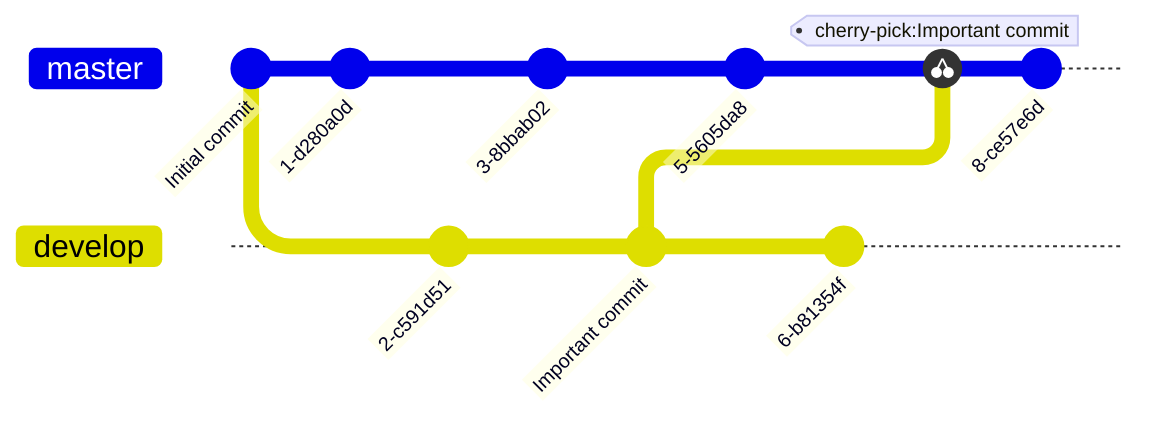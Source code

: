 %%{init: {'gitGraph': {'mainBranchName': 'master'}} }%%
gitGraph
    commit id: "Initial commit"
    branch develop
    checkout master
    commit
    checkout develop
    commit
    checkout master
    commit
    checkout develop
    commit id: "Important commit"
    checkout master
    commit
    checkout develop
    commit
    checkout master
    cherry-pick id: "Important commit"
    commit